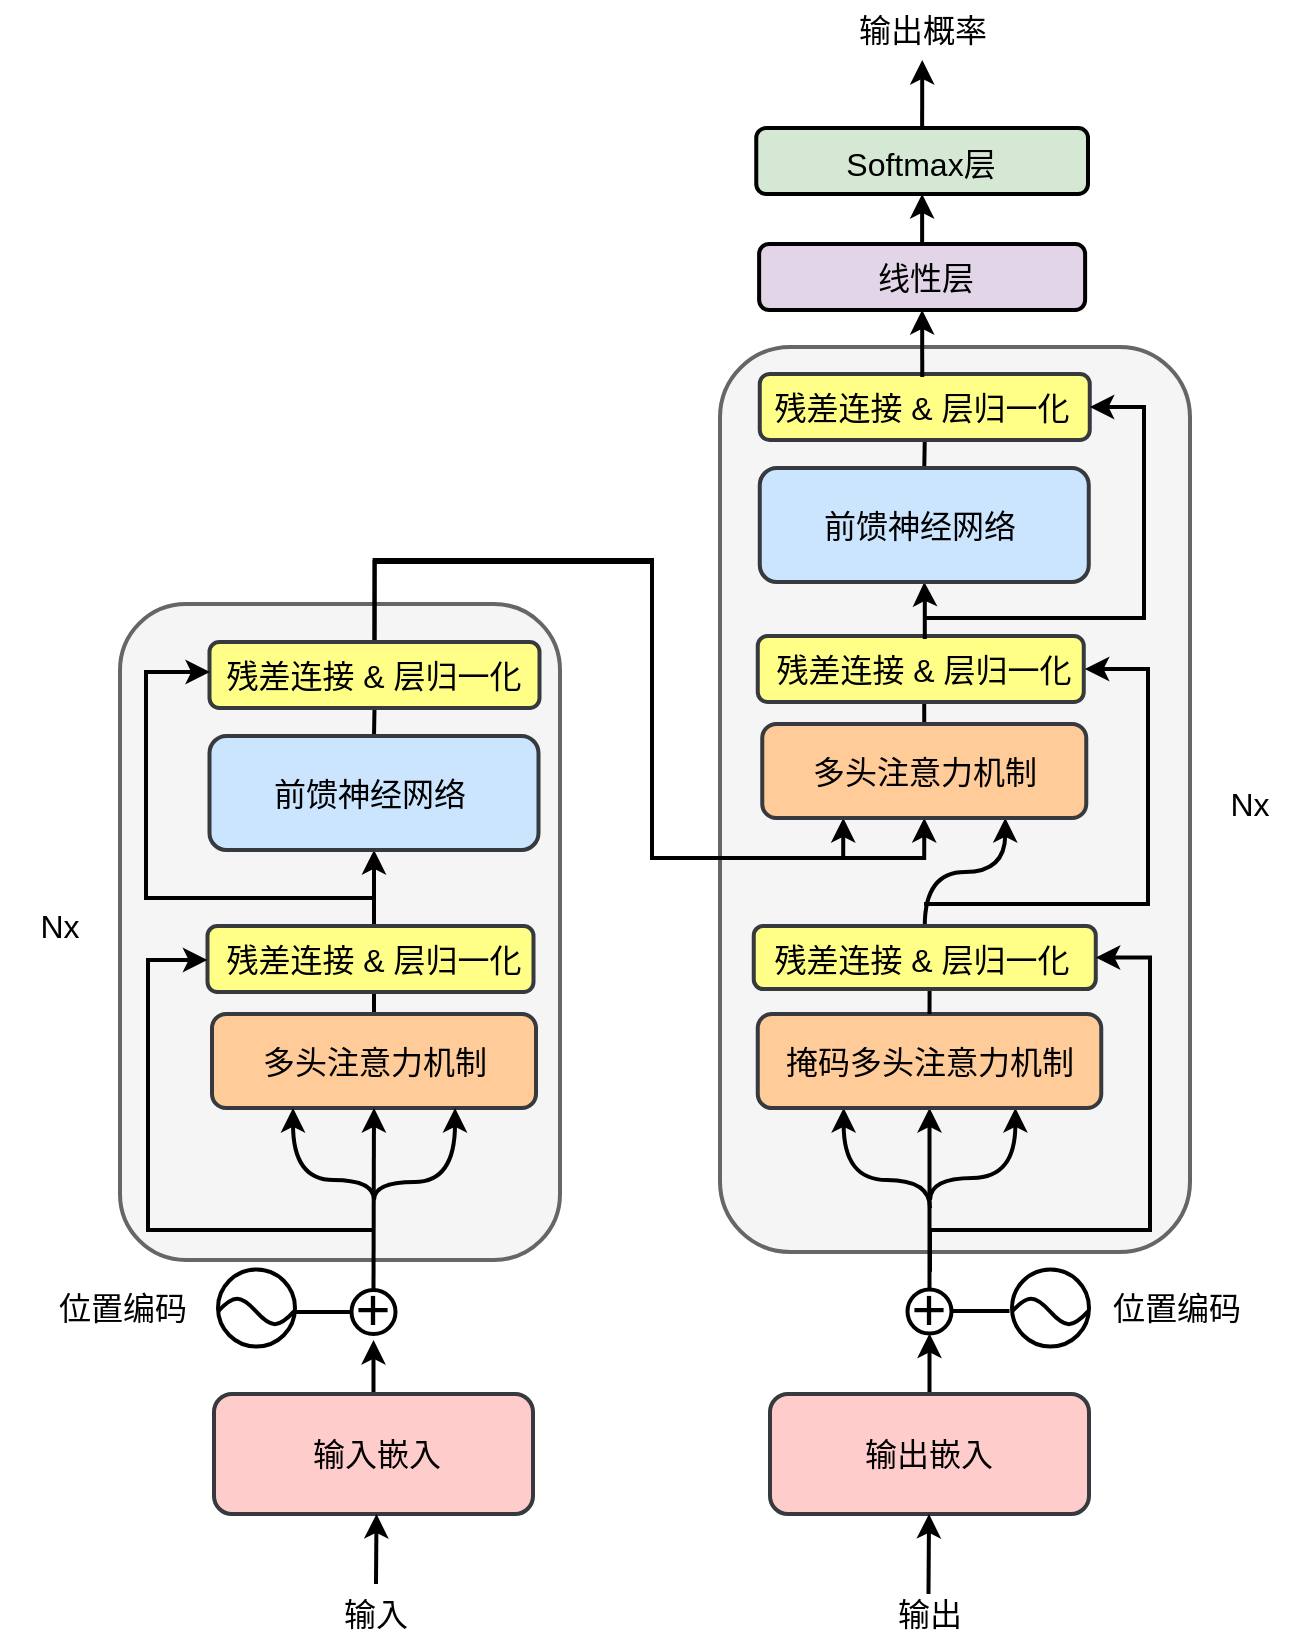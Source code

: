 <mxfile version="27.1.6">
  <diagram name="Page-1" id="BBaP7YKJR3Wz08LzADu5">
    <mxGraphModel dx="1634" dy="824" grid="0" gridSize="10" guides="1" tooltips="1" connect="1" arrows="1" fold="1" page="0" pageScale="1" pageWidth="850" pageHeight="1100" math="0" shadow="0">
      <root>
        <mxCell id="0" />
        <mxCell id="1" parent="0" />
        <mxCell id="osJvEIQcxStavoDguWPb-5" value="" style="rounded=1;whiteSpace=wrap;html=1;strokeWidth=2;fillColor=#f5f5f5;fontColor=#333333;strokeColor=#666666;" vertex="1" parent="1">
          <mxGeometry x="285" y="524.5" width="235" height="452.5" as="geometry" />
        </mxCell>
        <mxCell id="p4HSsbGvhBqvbneX5CNZ-146" style="edgeStyle=orthogonalEdgeStyle;rounded=0;orthogonalLoop=1;jettySize=auto;html=1;exitX=0.5;exitY=0;exitDx=0;exitDy=0;entryX=0.5;entryY=1;entryDx=0;entryDy=0;strokeWidth=2;" parent="1" source="p4HSsbGvhBqvbneX5CNZ-136" target="p4HSsbGvhBqvbneX5CNZ-138" edge="1">
          <mxGeometry relative="1" as="geometry" />
        </mxCell>
        <mxCell id="p4HSsbGvhBqvbneX5CNZ-136" value="" style="rounded=1;whiteSpace=wrap;html=1;strokeWidth=2;fillColor=#d5e8d4;strokeColor=#000000;" parent="1" vertex="1">
          <mxGeometry x="303.13" y="415" width="165.87" height="33" as="geometry" />
        </mxCell>
        <mxCell id="p4HSsbGvhBqvbneX5CNZ-68" value="" style="rounded=1;whiteSpace=wrap;html=1;strokeWidth=2;fillColor=#f5f5f5;fontColor=#333333;strokeColor=#666666;" parent="1" vertex="1">
          <mxGeometry x="-15" y="653" width="220" height="328" as="geometry" />
        </mxCell>
        <mxCell id="p4HSsbGvhBqvbneX5CNZ-67" style="edgeStyle=orthogonalEdgeStyle;rounded=0;orthogonalLoop=1;jettySize=auto;html=1;exitX=0.5;exitY=1;exitDx=0;exitDy=0;entryX=0.5;entryY=0;entryDx=0;entryDy=0;strokeWidth=2;endArrow=none;startFill=0;" parent="1" source="p4HSsbGvhBqvbneX5CNZ-1" target="p4HSsbGvhBqvbneX5CNZ-10" edge="1">
          <mxGeometry relative="1" as="geometry" />
        </mxCell>
        <mxCell id="osJvEIQcxStavoDguWPb-3" style="edgeStyle=orthogonalEdgeStyle;rounded=0;orthogonalLoop=1;jettySize=auto;html=1;exitX=0.5;exitY=0;exitDx=0;exitDy=0;entryX=0.25;entryY=1;entryDx=0;entryDy=0;strokeWidth=2;" edge="1" parent="1" source="p4HSsbGvhBqvbneX5CNZ-1" target="p4HSsbGvhBqvbneX5CNZ-111">
          <mxGeometry relative="1" as="geometry">
            <Array as="points">
              <mxPoint x="112" y="632" />
              <mxPoint x="251" y="632" />
              <mxPoint x="251" y="780" />
              <mxPoint x="347" y="780" />
            </Array>
          </mxGeometry>
        </mxCell>
        <mxCell id="osJvEIQcxStavoDguWPb-4" style="edgeStyle=orthogonalEdgeStyle;rounded=0;orthogonalLoop=1;jettySize=auto;html=1;exitX=0.5;exitY=0;exitDx=0;exitDy=0;entryX=0.5;entryY=1;entryDx=0;entryDy=0;strokeWidth=2;" edge="1" parent="1" source="p4HSsbGvhBqvbneX5CNZ-1" target="p4HSsbGvhBqvbneX5CNZ-111">
          <mxGeometry relative="1" as="geometry">
            <Array as="points">
              <mxPoint x="112" y="631" />
              <mxPoint x="251" y="631" />
              <mxPoint x="251" y="780" />
              <mxPoint x="387" y="780" />
            </Array>
          </mxGeometry>
        </mxCell>
        <mxCell id="p4HSsbGvhBqvbneX5CNZ-1" value="" style="rounded=1;whiteSpace=wrap;html=1;strokeWidth=2;fillColor=#ffff88;strokeColor=#36393d;" parent="1" vertex="1">
          <mxGeometry x="29.75" y="672" width="165" height="33" as="geometry" />
        </mxCell>
        <mxCell id="p4HSsbGvhBqvbneX5CNZ-3" value="&lt;font style=&quot;font-size: 16px;&quot;&gt;残差连接 &amp;amp; 层归一化&lt;/font&gt;" style="text;html=1;align=center;verticalAlign=middle;whiteSpace=wrap;rounded=0;" parent="1" vertex="1">
          <mxGeometry x="32" y="673.5" width="160" height="30" as="geometry" />
        </mxCell>
        <mxCell id="p4HSsbGvhBqvbneX5CNZ-63" style="edgeStyle=orthogonalEdgeStyle;rounded=0;orthogonalLoop=1;jettySize=auto;html=1;exitX=0.5;exitY=1;exitDx=0;exitDy=0;entryX=0.5;entryY=0;entryDx=0;entryDy=0;endArrow=none;startFill=0;strokeWidth=2;" parent="1" source="p4HSsbGvhBqvbneX5CNZ-4" target="p4HSsbGvhBqvbneX5CNZ-12" edge="1">
          <mxGeometry relative="1" as="geometry" />
        </mxCell>
        <mxCell id="p4HSsbGvhBqvbneX5CNZ-66" style="edgeStyle=orthogonalEdgeStyle;rounded=0;orthogonalLoop=1;jettySize=auto;html=1;exitX=0.5;exitY=0;exitDx=0;exitDy=0;entryX=0.5;entryY=1;entryDx=0;entryDy=0;strokeWidth=2;" parent="1" source="p4HSsbGvhBqvbneX5CNZ-4" target="p4HSsbGvhBqvbneX5CNZ-10" edge="1">
          <mxGeometry relative="1" as="geometry" />
        </mxCell>
        <mxCell id="p4HSsbGvhBqvbneX5CNZ-4" value="" style="rounded=1;whiteSpace=wrap;html=1;strokeWidth=2;fillColor=#ffff88;strokeColor=#36393d;" parent="1" vertex="1">
          <mxGeometry x="28.75" y="814" width="163" height="33" as="geometry" />
        </mxCell>
        <mxCell id="p4HSsbGvhBqvbneX5CNZ-5" value="&lt;font style=&quot;font-size: 16px;&quot;&gt;残差连接 &amp;amp; 层归一化&lt;/font&gt;" style="text;html=1;align=center;verticalAlign=middle;whiteSpace=wrap;rounded=0;" parent="1" vertex="1">
          <mxGeometry x="32.25" y="815.5" width="160" height="30" as="geometry" />
        </mxCell>
        <mxCell id="p4HSsbGvhBqvbneX5CNZ-141" style="edgeStyle=orthogonalEdgeStyle;rounded=0;orthogonalLoop=1;jettySize=auto;html=1;exitX=0.5;exitY=0;exitDx=0;exitDy=0;entryX=0.5;entryY=1;entryDx=0;entryDy=0;strokeWidth=2;" parent="1" source="p4HSsbGvhBqvbneX5CNZ-6" target="p4HSsbGvhBqvbneX5CNZ-136" edge="1">
          <mxGeometry relative="1" as="geometry" />
        </mxCell>
        <mxCell id="p4HSsbGvhBqvbneX5CNZ-6" value="" style="rounded=1;whiteSpace=wrap;html=1;strokeWidth=2;fillColor=#e1d5e7;strokeColor=#000000;" parent="1" vertex="1">
          <mxGeometry x="304.56" y="473" width="163" height="33" as="geometry" />
        </mxCell>
        <mxCell id="p4HSsbGvhBqvbneX5CNZ-10" value="" style="rounded=1;whiteSpace=wrap;html=1;strokeWidth=2;fillColor=#cce5ff;strokeColor=#36393d;" parent="1" vertex="1">
          <mxGeometry x="29.75" y="719" width="164.5" height="57" as="geometry" />
        </mxCell>
        <mxCell id="p4HSsbGvhBqvbneX5CNZ-11" value="&lt;font style=&quot;font-size: 16px;&quot;&gt;前馈神经网络&lt;/font&gt;" style="text;html=1;align=center;verticalAlign=middle;whiteSpace=wrap;rounded=0;" parent="1" vertex="1">
          <mxGeometry x="60.25" y="732.5" width="100" height="30" as="geometry" />
        </mxCell>
        <mxCell id="p4HSsbGvhBqvbneX5CNZ-12" value="" style="rounded=1;whiteSpace=wrap;html=1;strokeWidth=2;fillColor=#ffcc99;strokeColor=#36393d;" parent="1" vertex="1">
          <mxGeometry x="31" y="858" width="162" height="47" as="geometry" />
        </mxCell>
        <mxCell id="p4HSsbGvhBqvbneX5CNZ-13" value="&lt;font style=&quot;font-size: 16px;&quot;&gt;多头注意力机制&lt;/font&gt;" style="text;html=1;align=center;verticalAlign=middle;whiteSpace=wrap;rounded=0;" parent="1" vertex="1">
          <mxGeometry x="42.5" y="866.25" width="139" height="30.5" as="geometry" />
        </mxCell>
        <mxCell id="p4HSsbGvhBqvbneX5CNZ-31" style="edgeStyle=orthogonalEdgeStyle;rounded=0;orthogonalLoop=1;jettySize=auto;html=1;exitX=0.5;exitY=0;exitDx=0;exitDy=0;entryX=0.5;entryY=1;entryDx=0;entryDy=0;strokeWidth=2;" parent="1" source="p4HSsbGvhBqvbneX5CNZ-14" edge="1">
          <mxGeometry relative="1" as="geometry">
            <mxPoint x="111.75" y="1021" as="targetPoint" />
          </mxGeometry>
        </mxCell>
        <mxCell id="p4HSsbGvhBqvbneX5CNZ-14" value="" style="rounded=1;whiteSpace=wrap;html=1;strokeWidth=2;fillColor=#ffcccc;strokeColor=#36393d;" parent="1" vertex="1">
          <mxGeometry x="32" y="1048" width="159.5" height="60" as="geometry" />
        </mxCell>
        <mxCell id="p4HSsbGvhBqvbneX5CNZ-15" value="&lt;font style=&quot;font-size: 16px;&quot;&gt;输入嵌入&lt;/font&gt;" style="text;html=1;align=center;verticalAlign=middle;whiteSpace=wrap;rounded=0;" parent="1" vertex="1">
          <mxGeometry x="75.5" y="1063" width="75" height="30" as="geometry" />
        </mxCell>
        <mxCell id="p4HSsbGvhBqvbneX5CNZ-90" style="edgeStyle=orthogonalEdgeStyle;rounded=0;orthogonalLoop=1;jettySize=auto;html=1;exitX=0.5;exitY=0;exitDx=0;exitDy=0;entryX=0.5;entryY=1;entryDx=0;entryDy=0;strokeWidth=2;" parent="1" source="p4HSsbGvhBqvbneX5CNZ-16" target="p4HSsbGvhBqvbneX5CNZ-85" edge="1">
          <mxGeometry relative="1" as="geometry" />
        </mxCell>
        <mxCell id="p4HSsbGvhBqvbneX5CNZ-16" value="" style="rounded=1;whiteSpace=wrap;html=1;strokeWidth=2;fillColor=#ffcccc;strokeColor=#36393d;" parent="1" vertex="1">
          <mxGeometry x="310" y="1048" width="159.5" height="60" as="geometry" />
        </mxCell>
        <mxCell id="p4HSsbGvhBqvbneX5CNZ-17" value="&lt;font style=&quot;font-size: 16px;&quot;&gt;输出嵌入&lt;/font&gt;" style="text;html=1;align=center;verticalAlign=middle;whiteSpace=wrap;rounded=0;" parent="1" vertex="1">
          <mxGeometry x="352.25" y="1063" width="75" height="30" as="geometry" />
        </mxCell>
        <mxCell id="p4HSsbGvhBqvbneX5CNZ-20" value="" style="ellipse;whiteSpace=wrap;html=1;aspect=fixed;strokeWidth=2;" parent="1" vertex="1">
          <mxGeometry x="34" y="985.75" width="38.5" height="38.5" as="geometry" />
        </mxCell>
        <mxCell id="p4HSsbGvhBqvbneX5CNZ-21" value="" style="pointerEvents=1;verticalLabelPosition=bottom;shadow=0;dashed=0;align=center;html=1;verticalAlign=top;shape=mxgraph.electrical.waveforms.sine_wave;strokeWidth=2;" parent="1" vertex="1">
          <mxGeometry x="34" y="998.25" width="38" height="17" as="geometry" />
        </mxCell>
        <mxCell id="p4HSsbGvhBqvbneX5CNZ-52" style="edgeStyle=orthogonalEdgeStyle;rounded=0;orthogonalLoop=1;jettySize=auto;html=1;entryX=0.25;entryY=1;entryDx=0;entryDy=0;curved=1;strokeWidth=2;" parent="1" target="p4HSsbGvhBqvbneX5CNZ-12" edge="1">
          <mxGeometry relative="1" as="geometry">
            <Array as="points">
              <mxPoint x="112" y="941" />
              <mxPoint x="72" y="941" />
            </Array>
            <mxPoint x="112" y="951" as="sourcePoint" />
          </mxGeometry>
        </mxCell>
        <mxCell id="p4HSsbGvhBqvbneX5CNZ-53" style="edgeStyle=orthogonalEdgeStyle;rounded=0;orthogonalLoop=1;jettySize=auto;html=1;exitX=0.5;exitY=0;exitDx=0;exitDy=0;entryX=0.5;entryY=1;entryDx=0;entryDy=0;strokeWidth=2;curved=1;" parent="1" source="p4HSsbGvhBqvbneX5CNZ-25" target="p4HSsbGvhBqvbneX5CNZ-12" edge="1">
          <mxGeometry relative="1" as="geometry" />
        </mxCell>
        <mxCell id="p4HSsbGvhBqvbneX5CNZ-54" style="edgeStyle=orthogonalEdgeStyle;rounded=0;orthogonalLoop=1;jettySize=auto;html=1;entryX=0.75;entryY=1;entryDx=0;entryDy=0;strokeWidth=2;curved=1;" parent="1" target="p4HSsbGvhBqvbneX5CNZ-12" edge="1">
          <mxGeometry relative="1" as="geometry">
            <mxPoint x="112" y="951" as="sourcePoint" />
            <Array as="points">
              <mxPoint x="112" y="942" />
              <mxPoint x="153" y="942" />
            </Array>
          </mxGeometry>
        </mxCell>
        <mxCell id="p4HSsbGvhBqvbneX5CNZ-25" value="" style="ellipse;whiteSpace=wrap;html=1;aspect=fixed;strokeWidth=2;" parent="1" vertex="1">
          <mxGeometry x="100.75" y="996" width="22" height="22" as="geometry" />
        </mxCell>
        <mxCell id="p4HSsbGvhBqvbneX5CNZ-33" value="&lt;font style=&quot;font-size: 16px;&quot;&gt;位置编码&lt;/font&gt;" style="text;html=1;align=center;verticalAlign=middle;whiteSpace=wrap;rounded=0;" parent="1" vertex="1">
          <mxGeometry x="-58.25" y="990" width="89" height="30" as="geometry" />
        </mxCell>
        <mxCell id="p4HSsbGvhBqvbneX5CNZ-47" value="&lt;font style=&quot;font-size: 30px;&quot;&gt;+&lt;/font&gt;" style="text;html=1;align=center;verticalAlign=middle;whiteSpace=wrap;rounded=0;" parent="1" vertex="1">
          <mxGeometry x="83.25" y="987.5" width="57" height="35" as="geometry" />
        </mxCell>
        <mxCell id="p4HSsbGvhBqvbneX5CNZ-56" style="edgeStyle=orthogonalEdgeStyle;rounded=0;orthogonalLoop=1;jettySize=auto;html=1;exitX=0;exitY=0.5;exitDx=0;exitDy=0;entryX=1;entryY=0.529;entryDx=0;entryDy=0;entryPerimeter=0;strokeWidth=2;endArrow=none;startFill=0;" parent="1" source="p4HSsbGvhBqvbneX5CNZ-25" target="p4HSsbGvhBqvbneX5CNZ-21" edge="1">
          <mxGeometry relative="1" as="geometry" />
        </mxCell>
        <mxCell id="p4HSsbGvhBqvbneX5CNZ-70" value="" style="endArrow=classic;html=1;rounded=0;edgeStyle=orthogonalEdgeStyle;entryX=0;entryY=0.5;entryDx=0;entryDy=0;strokeWidth=2;startArrow=none;startFill=0;endFill=1;" parent="1" edge="1">
          <mxGeometry width="50" height="50" relative="1" as="geometry">
            <mxPoint x="111" y="966" as="sourcePoint" />
            <mxPoint x="28.7" y="831" as="targetPoint" />
            <Array as="points">
              <mxPoint x="-1" y="966" />
              <mxPoint x="-1" y="831" />
            </Array>
          </mxGeometry>
        </mxCell>
        <mxCell id="p4HSsbGvhBqvbneX5CNZ-73" value="" style="endArrow=classic;html=1;rounded=0;edgeStyle=orthogonalEdgeStyle;strokeWidth=2;endFill=1;" parent="1" edge="1">
          <mxGeometry width="50" height="50" relative="1" as="geometry">
            <mxPoint x="111" y="799" as="sourcePoint" />
            <mxPoint x="30" y="687" as="targetPoint" />
            <Array as="points">
              <mxPoint x="111" y="800" />
              <mxPoint x="-2" y="800" />
              <mxPoint x="-2" y="687" />
            </Array>
          </mxGeometry>
        </mxCell>
        <mxCell id="p4HSsbGvhBqvbneX5CNZ-74" value="" style="endArrow=classic;html=1;rounded=0;strokeWidth=2;endFill=1;" parent="1" edge="1">
          <mxGeometry width="50" height="50" relative="1" as="geometry">
            <mxPoint x="113" y="1143" as="sourcePoint" />
            <mxPoint x="113.25" y="1108" as="targetPoint" />
          </mxGeometry>
        </mxCell>
        <mxCell id="p4HSsbGvhBqvbneX5CNZ-75" value="&lt;font style=&quot;font-size: 16px;&quot;&gt;输入&lt;/font&gt;" style="text;html=1;align=center;verticalAlign=middle;whiteSpace=wrap;rounded=0;" parent="1" vertex="1">
          <mxGeometry x="83" y="1143" width="60" height="30" as="geometry" />
        </mxCell>
        <mxCell id="p4HSsbGvhBqvbneX5CNZ-78" value="&lt;font style=&quot;font-size: 16px;&quot;&gt;输出&lt;/font&gt;" style="text;html=1;align=center;verticalAlign=middle;whiteSpace=wrap;rounded=0;" parent="1" vertex="1">
          <mxGeometry x="359.75" y="1143" width="60" height="30" as="geometry" />
        </mxCell>
        <mxCell id="p4HSsbGvhBqvbneX5CNZ-81" value="" style="endArrow=classic;html=1;rounded=0;strokeWidth=2;endFill=1;" parent="1" edge="1">
          <mxGeometry width="50" height="50" relative="1" as="geometry">
            <mxPoint x="389.25" y="1148" as="sourcePoint" />
            <mxPoint x="389.5" y="1108" as="targetPoint" />
          </mxGeometry>
        </mxCell>
        <mxCell id="p4HSsbGvhBqvbneX5CNZ-83" value="" style="ellipse;whiteSpace=wrap;html=1;aspect=fixed;strokeWidth=2;" parent="1" vertex="1">
          <mxGeometry x="431" y="985.75" width="38.5" height="38.5" as="geometry" />
        </mxCell>
        <mxCell id="p4HSsbGvhBqvbneX5CNZ-84" value="" style="pointerEvents=1;verticalLabelPosition=bottom;shadow=0;dashed=0;align=center;html=1;verticalAlign=top;shape=mxgraph.electrical.waveforms.sine_wave;strokeWidth=2;" parent="1" vertex="1">
          <mxGeometry x="431" y="998.25" width="38" height="17" as="geometry" />
        </mxCell>
        <mxCell id="p4HSsbGvhBqvbneX5CNZ-98" style="edgeStyle=orthogonalEdgeStyle;rounded=0;orthogonalLoop=1;jettySize=auto;html=1;exitX=0.5;exitY=0;exitDx=0;exitDy=0;entryX=0.5;entryY=1;entryDx=0;entryDy=0;strokeWidth=2;" parent="1" source="p4HSsbGvhBqvbneX5CNZ-85" target="p4HSsbGvhBqvbneX5CNZ-94" edge="1">
          <mxGeometry relative="1" as="geometry" />
        </mxCell>
        <mxCell id="p4HSsbGvhBqvbneX5CNZ-85" value="" style="ellipse;whiteSpace=wrap;html=1;aspect=fixed;strokeWidth=2;" parent="1" vertex="1">
          <mxGeometry x="378.75" y="995.75" width="22" height="22" as="geometry" />
        </mxCell>
        <mxCell id="p4HSsbGvhBqvbneX5CNZ-86" value="&lt;font style=&quot;font-size: 16px;&quot;&gt;位置编码&lt;/font&gt;" style="text;html=1;align=center;verticalAlign=middle;whiteSpace=wrap;rounded=0;" parent="1" vertex="1">
          <mxGeometry x="469" y="990" width="89" height="30" as="geometry" />
        </mxCell>
        <mxCell id="p4HSsbGvhBqvbneX5CNZ-87" value="&lt;font style=&quot;font-size: 30px;&quot;&gt;+&lt;/font&gt;" style="text;html=1;align=center;verticalAlign=middle;whiteSpace=wrap;rounded=0;" parent="1" vertex="1">
          <mxGeometry x="361.25" y="987.5" width="57" height="35" as="geometry" />
        </mxCell>
        <mxCell id="p4HSsbGvhBqvbneX5CNZ-89" style="edgeStyle=orthogonalEdgeStyle;rounded=0;orthogonalLoop=1;jettySize=auto;html=1;exitX=0;exitY=0.5;exitDx=0;exitDy=0;entryX=1;entryY=0.529;entryDx=0;entryDy=0;entryPerimeter=0;strokeWidth=2;endArrow=none;startFill=0;" parent="1" edge="1">
          <mxGeometry relative="1" as="geometry">
            <mxPoint x="429.75" y="1006.5" as="sourcePoint" />
            <mxPoint x="400.75" y="1006.5" as="targetPoint" />
          </mxGeometry>
        </mxCell>
        <mxCell id="p4HSsbGvhBqvbneX5CNZ-99" style="edgeStyle=orthogonalEdgeStyle;rounded=0;orthogonalLoop=1;jettySize=auto;html=1;exitX=0.75;exitY=1;exitDx=0;exitDy=0;strokeWidth=2;endArrow=none;startFill=1;startArrow=classic;curved=1;" parent="1" source="p4HSsbGvhBqvbneX5CNZ-94" edge="1">
          <mxGeometry relative="1" as="geometry">
            <mxPoint x="390" y="951" as="targetPoint" />
            <Array as="points">
              <mxPoint x="433" y="940" />
              <mxPoint x="390" y="940" />
            </Array>
          </mxGeometry>
        </mxCell>
        <mxCell id="p4HSsbGvhBqvbneX5CNZ-100" style="edgeStyle=orthogonalEdgeStyle;rounded=0;orthogonalLoop=1;jettySize=auto;html=1;exitX=0.25;exitY=1;exitDx=0;exitDy=0;startArrow=classic;startFill=1;endArrow=none;curved=1;strokeWidth=2;" parent="1" source="p4HSsbGvhBqvbneX5CNZ-94" edge="1">
          <mxGeometry relative="1" as="geometry">
            <mxPoint x="390" y="955" as="targetPoint" />
            <Array as="points">
              <mxPoint x="347" y="941" />
              <mxPoint x="390" y="941" />
            </Array>
          </mxGeometry>
        </mxCell>
        <mxCell id="p4HSsbGvhBqvbneX5CNZ-94" value="" style="rounded=1;whiteSpace=wrap;html=1;strokeWidth=2;fillColor=#ffcc99;strokeColor=#36393d;" parent="1" vertex="1">
          <mxGeometry x="303.88" y="858" width="171.75" height="47" as="geometry" />
        </mxCell>
        <mxCell id="p4HSsbGvhBqvbneX5CNZ-95" value="&lt;font style=&quot;font-size: 16px;&quot;&gt;掩码多头注意力机制&lt;/font&gt;" style="text;html=1;align=center;verticalAlign=middle;whiteSpace=wrap;rounded=0;" parent="1" vertex="1">
          <mxGeometry x="306.63" y="866.25" width="166.25" height="30.5" as="geometry" />
        </mxCell>
        <mxCell id="p4HSsbGvhBqvbneX5CNZ-107" style="edgeStyle=orthogonalEdgeStyle;rounded=0;orthogonalLoop=1;jettySize=auto;html=1;exitX=0.5;exitY=1;exitDx=0;exitDy=0;entryX=0.5;entryY=0;entryDx=0;entryDy=0;strokeWidth=2;endArrow=none;startFill=0;" parent="1" source="p4HSsbGvhBqvbneX5CNZ-105" target="p4HSsbGvhBqvbneX5CNZ-94" edge="1">
          <mxGeometry relative="1" as="geometry" />
        </mxCell>
        <mxCell id="p4HSsbGvhBqvbneX5CNZ-133" style="edgeStyle=orthogonalEdgeStyle;rounded=0;orthogonalLoop=1;jettySize=auto;html=1;exitX=0.5;exitY=0;exitDx=0;exitDy=0;entryX=0.75;entryY=1;entryDx=0;entryDy=0;curved=1;strokeWidth=2;" parent="1" source="p4HSsbGvhBqvbneX5CNZ-105" target="p4HSsbGvhBqvbneX5CNZ-111" edge="1">
          <mxGeometry relative="1" as="geometry" />
        </mxCell>
        <mxCell id="p4HSsbGvhBqvbneX5CNZ-105" value="" style="rounded=1;whiteSpace=wrap;html=1;strokeWidth=2;fillColor=#ffff88;strokeColor=#36393d;" parent="1" vertex="1">
          <mxGeometry x="301.88" y="814" width="171" height="31.5" as="geometry" />
        </mxCell>
        <mxCell id="p4HSsbGvhBqvbneX5CNZ-106" value="&lt;font style=&quot;font-size: 16px;&quot;&gt;残差连接 &amp;amp; 层归一化&lt;/font&gt;" style="text;html=1;align=center;verticalAlign=middle;whiteSpace=wrap;rounded=0;" parent="1" vertex="1">
          <mxGeometry x="306.13" y="815.5" width="160" height="30" as="geometry" />
        </mxCell>
        <mxCell id="p4HSsbGvhBqvbneX5CNZ-108" style="edgeStyle=orthogonalEdgeStyle;rounded=0;orthogonalLoop=1;jettySize=auto;html=1;exitX=0.5;exitY=1;exitDx=0;exitDy=0;entryX=0.5;entryY=0;entryDx=0;entryDy=0;endArrow=none;startFill=0;strokeWidth=2;" parent="1" source="p4HSsbGvhBqvbneX5CNZ-109" target="p4HSsbGvhBqvbneX5CNZ-111" edge="1">
          <mxGeometry relative="1" as="geometry" />
        </mxCell>
        <mxCell id="p4HSsbGvhBqvbneX5CNZ-109" value="" style="rounded=1;whiteSpace=wrap;html=1;strokeWidth=2;fillColor=#ffff88;strokeColor=#36393d;" parent="1" vertex="1">
          <mxGeometry x="303.88" y="669" width="163" height="33" as="geometry" />
        </mxCell>
        <mxCell id="p4HSsbGvhBqvbneX5CNZ-129" value="" style="edgeStyle=orthogonalEdgeStyle;rounded=0;orthogonalLoop=1;jettySize=auto;html=1;strokeWidth=2;" parent="1" source="p4HSsbGvhBqvbneX5CNZ-110" target="p4HSsbGvhBqvbneX5CNZ-124" edge="1">
          <mxGeometry relative="1" as="geometry" />
        </mxCell>
        <mxCell id="p4HSsbGvhBqvbneX5CNZ-110" value="&lt;font style=&quot;font-size: 16px;&quot;&gt;残差连接 &amp;amp; 层归一化&lt;/font&gt;" style="text;html=1;align=center;verticalAlign=middle;whiteSpace=wrap;rounded=0;" parent="1" vertex="1">
          <mxGeometry x="307.38" y="670.5" width="160" height="30" as="geometry" />
        </mxCell>
        <mxCell id="p4HSsbGvhBqvbneX5CNZ-111" value="" style="rounded=1;whiteSpace=wrap;html=1;strokeWidth=2;fillColor=#ffcc99;strokeColor=#36393d;" parent="1" vertex="1">
          <mxGeometry x="306.13" y="713" width="162" height="47" as="geometry" />
        </mxCell>
        <mxCell id="p4HSsbGvhBqvbneX5CNZ-112" value="&lt;font style=&quot;font-size: 16px;&quot;&gt;多头注意力机制&lt;/font&gt;" style="text;html=1;align=center;verticalAlign=middle;whiteSpace=wrap;rounded=0;" parent="1" vertex="1">
          <mxGeometry x="317.63" y="721.25" width="139" height="30.5" as="geometry" />
        </mxCell>
        <mxCell id="p4HSsbGvhBqvbneX5CNZ-120" value="" style="endArrow=classic;html=1;rounded=0;edgeStyle=orthogonalEdgeStyle;entryX=1;entryY=0.5;entryDx=0;entryDy=0;strokeWidth=2;startArrow=none;startFill=0;endFill=1;" parent="1" target="p4HSsbGvhBqvbneX5CNZ-110" edge="1">
          <mxGeometry width="50" height="50" relative="1" as="geometry">
            <mxPoint x="387" y="803" as="sourcePoint" />
            <mxPoint x="601" y="746" as="targetPoint" />
            <Array as="points">
              <mxPoint x="499" y="803" />
              <mxPoint x="499" y="686" />
            </Array>
          </mxGeometry>
        </mxCell>
        <mxCell id="p4HSsbGvhBqvbneX5CNZ-121" style="edgeStyle=orthogonalEdgeStyle;rounded=0;orthogonalLoop=1;jettySize=auto;html=1;exitX=0.5;exitY=1;exitDx=0;exitDy=0;entryX=0.5;entryY=0;entryDx=0;entryDy=0;strokeWidth=2;endArrow=none;startFill=0;" parent="1" source="p4HSsbGvhBqvbneX5CNZ-122" target="p4HSsbGvhBqvbneX5CNZ-124" edge="1">
          <mxGeometry relative="1" as="geometry" />
        </mxCell>
        <mxCell id="p4HSsbGvhBqvbneX5CNZ-122" value="" style="rounded=1;whiteSpace=wrap;html=1;strokeWidth=2;fillColor=#ffff88;strokeColor=#36393d;" parent="1" vertex="1">
          <mxGeometry x="304.88" y="538" width="165" height="33" as="geometry" />
        </mxCell>
        <mxCell id="p4HSsbGvhBqvbneX5CNZ-144" style="edgeStyle=orthogonalEdgeStyle;rounded=0;orthogonalLoop=1;jettySize=auto;html=1;exitX=0.5;exitY=0;exitDx=0;exitDy=0;entryX=0.5;entryY=1;entryDx=0;entryDy=0;strokeWidth=2;" parent="1" source="p4HSsbGvhBqvbneX5CNZ-123" target="p4HSsbGvhBqvbneX5CNZ-6" edge="1">
          <mxGeometry relative="1" as="geometry" />
        </mxCell>
        <mxCell id="p4HSsbGvhBqvbneX5CNZ-123" value="&lt;font style=&quot;font-size: 16px;&quot;&gt;残差连接 &amp;amp; 层归一化&lt;/font&gt;" style="text;html=1;align=center;verticalAlign=middle;whiteSpace=wrap;rounded=0;" parent="1" vertex="1">
          <mxGeometry x="306.13" y="539.5" width="160" height="30" as="geometry" />
        </mxCell>
        <mxCell id="p4HSsbGvhBqvbneX5CNZ-124" value="" style="rounded=1;whiteSpace=wrap;html=1;strokeWidth=2;fillColor=#cce5ff;strokeColor=#36393d;" parent="1" vertex="1">
          <mxGeometry x="304.88" y="585" width="164.5" height="57" as="geometry" />
        </mxCell>
        <mxCell id="p4HSsbGvhBqvbneX5CNZ-125" value="&lt;font style=&quot;font-size: 16px;&quot;&gt;前馈神经网络&lt;/font&gt;" style="text;html=1;align=center;verticalAlign=middle;whiteSpace=wrap;rounded=0;" parent="1" vertex="1">
          <mxGeometry x="335.38" y="598.5" width="100" height="30" as="geometry" />
        </mxCell>
        <mxCell id="p4HSsbGvhBqvbneX5CNZ-131" value="" style="endArrow=classic;html=1;rounded=0;edgeStyle=orthogonalEdgeStyle;entryX=1;entryY=0.5;entryDx=0;entryDy=0;strokeWidth=2;endFill=1;" parent="1" target="p4HSsbGvhBqvbneX5CNZ-122" edge="1">
          <mxGeometry width="50" height="50" relative="1" as="geometry">
            <mxPoint x="387" y="660" as="sourcePoint" />
            <mxPoint x="620" y="602" as="targetPoint" />
            <Array as="points">
              <mxPoint x="497" y="660" />
              <mxPoint x="497" y="555" />
            </Array>
          </mxGeometry>
        </mxCell>
        <mxCell id="p4HSsbGvhBqvbneX5CNZ-132" value="" style="endArrow=classic;html=1;rounded=0;edgeStyle=orthogonalEdgeStyle;entryX=1;entryY=0.5;entryDx=0;entryDy=0;strokeWidth=2;endFill=1;" parent="1" target="p4HSsbGvhBqvbneX5CNZ-105" edge="1">
          <mxGeometry width="50" height="50" relative="1" as="geometry">
            <mxPoint x="389" y="985.75" as="sourcePoint" />
            <mxPoint x="569" y="923" as="targetPoint" />
            <Array as="points">
              <mxPoint x="390" y="986" />
              <mxPoint x="390" y="966" />
              <mxPoint x="500" y="966" />
              <mxPoint x="500" y="830" />
            </Array>
          </mxGeometry>
        </mxCell>
        <mxCell id="p4HSsbGvhBqvbneX5CNZ-134" value="&lt;font style=&quot;font-size: 16px;&quot;&gt;线性层&lt;/font&gt;" style="text;html=1;align=center;verticalAlign=middle;whiteSpace=wrap;rounded=0;" parent="1" vertex="1">
          <mxGeometry x="358.25" y="474.5" width="60" height="30" as="geometry" />
        </mxCell>
        <mxCell id="p4HSsbGvhBqvbneX5CNZ-135" value="&lt;span style=&quot;font-size: 16px;&quot;&gt;Softmax层&lt;/span&gt;" style="text;html=1;align=center;verticalAlign=middle;whiteSpace=wrap;rounded=0;" parent="1" vertex="1">
          <mxGeometry x="334.88" y="418" width="101" height="30" as="geometry" />
        </mxCell>
        <mxCell id="p4HSsbGvhBqvbneX5CNZ-138" value="&lt;font style=&quot;font-size: 16px;&quot;&gt;输出概率&lt;/font&gt;" style="text;html=1;align=center;verticalAlign=middle;whiteSpace=wrap;rounded=0;" parent="1" vertex="1">
          <mxGeometry x="347.63" y="351" width="77" height="30" as="geometry" />
        </mxCell>
        <mxCell id="osJvEIQcxStavoDguWPb-6" value="&lt;font style=&quot;font-size: 16px;&quot;&gt;Nx&lt;/font&gt;" style="text;html=1;align=center;verticalAlign=middle;whiteSpace=wrap;rounded=0;" vertex="1" parent="1">
          <mxGeometry x="-75" y="799" width="60" height="30" as="geometry" />
        </mxCell>
        <mxCell id="osJvEIQcxStavoDguWPb-7" value="&lt;font style=&quot;font-size: 16px;&quot;&gt;Nx&lt;/font&gt;" style="text;html=1;align=center;verticalAlign=middle;whiteSpace=wrap;rounded=0;" vertex="1" parent="1">
          <mxGeometry x="520" y="738" width="60" height="30" as="geometry" />
        </mxCell>
      </root>
    </mxGraphModel>
  </diagram>
</mxfile>

